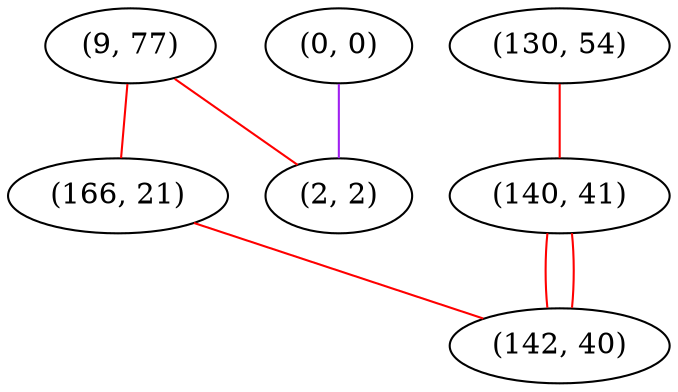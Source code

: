 graph "" {
"(9, 77)";
"(0, 0)";
"(166, 21)";
"(130, 54)";
"(2, 2)";
"(140, 41)";
"(142, 40)";
"(9, 77)" -- "(166, 21)"  [color=red, key=0, weight=1];
"(9, 77)" -- "(2, 2)"  [color=red, key=0, weight=1];
"(0, 0)" -- "(2, 2)"  [color=purple, key=0, weight=4];
"(166, 21)" -- "(142, 40)"  [color=red, key=0, weight=1];
"(130, 54)" -- "(140, 41)"  [color=red, key=0, weight=1];
"(140, 41)" -- "(142, 40)"  [color=red, key=0, weight=1];
"(140, 41)" -- "(142, 40)"  [color=red, key=1, weight=1];
}
